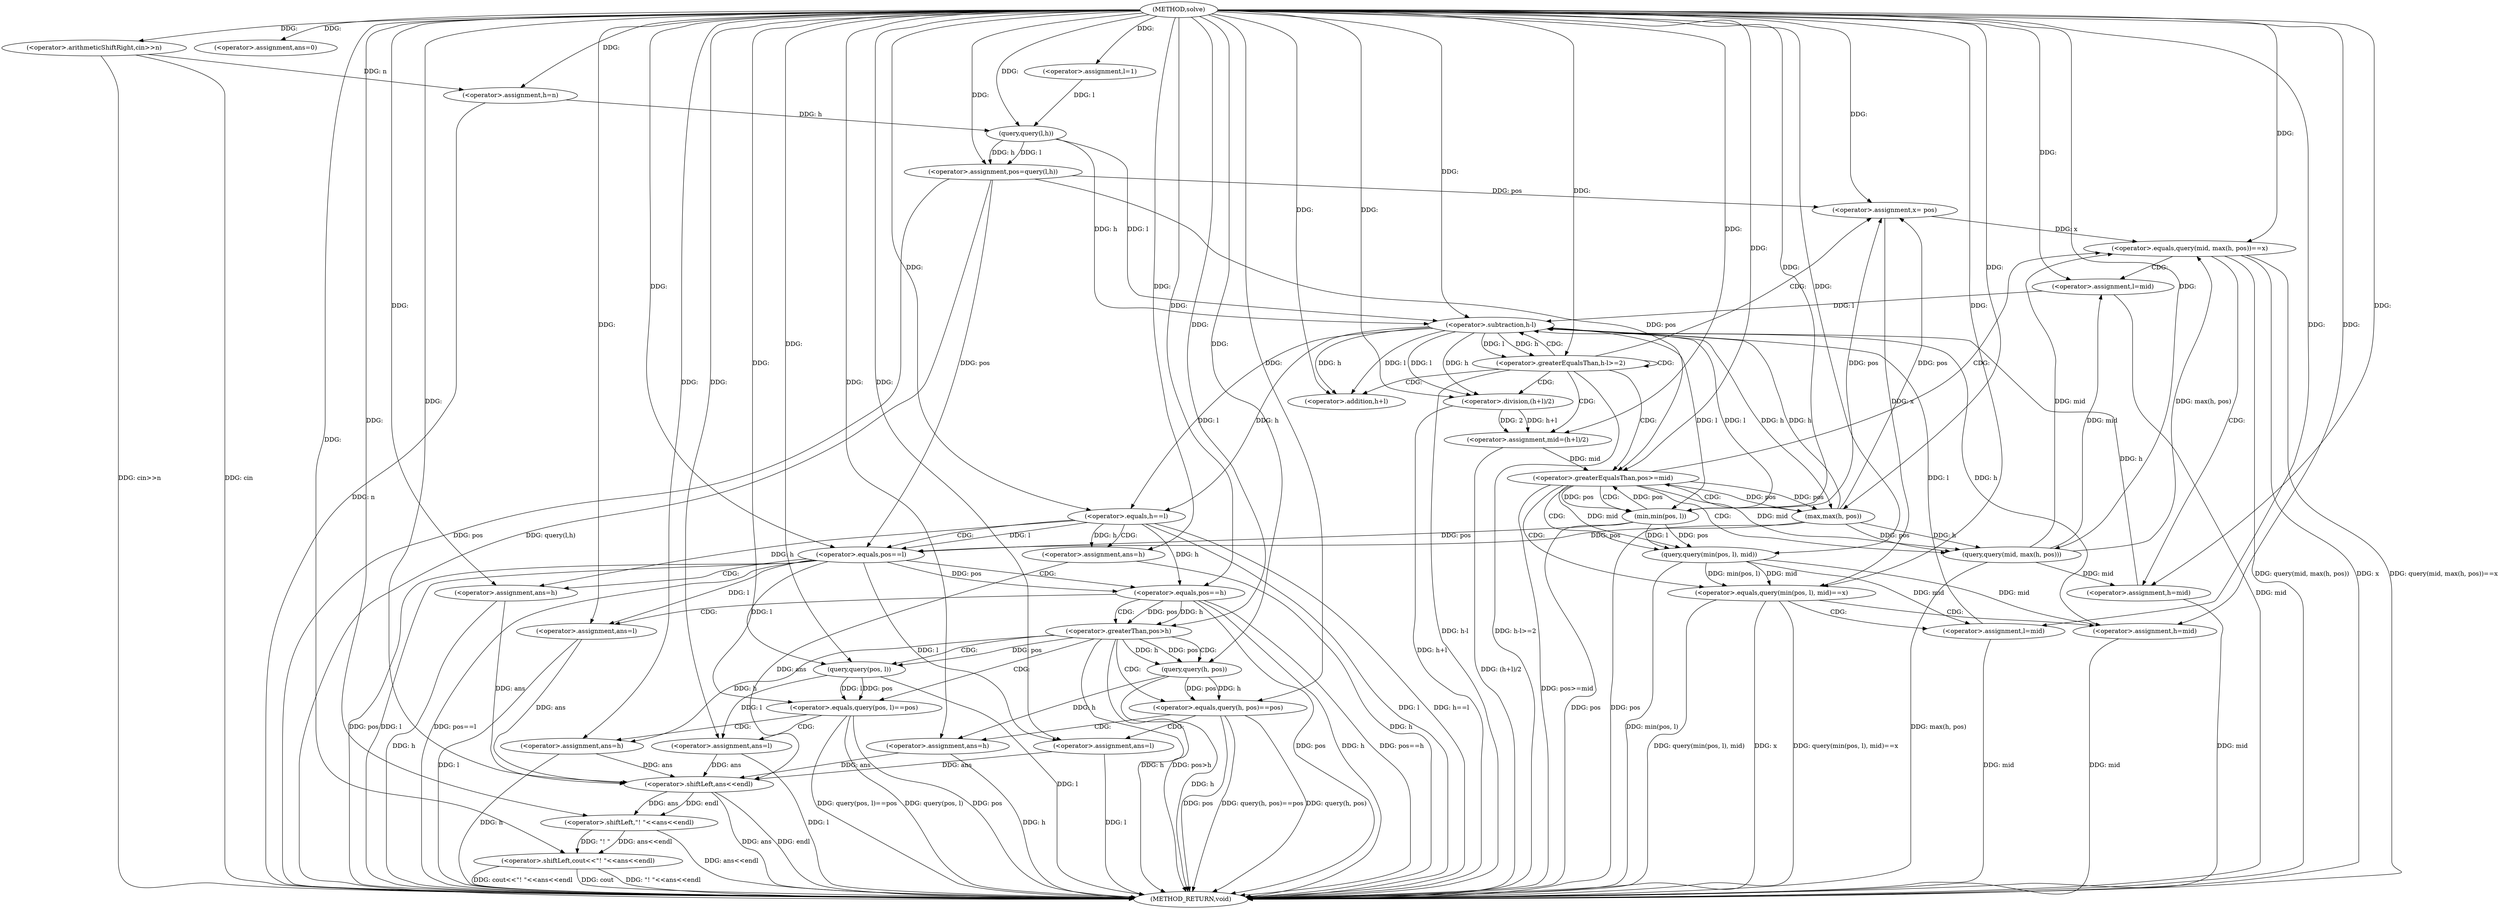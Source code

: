 digraph "solve" {  
"1000129" [label = "(METHOD,solve)" ]
"1000281" [label = "(METHOD_RETURN,void)" ]
"1000132" [label = "(<operator>.arithmeticShiftRight,cin>>n)" ]
"1000136" [label = "(<operator>.assignment,ans=0)" ]
"1000140" [label = "(<operator>.assignment,l=1)" ]
"1000144" [label = "(<operator>.assignment,h=n)" ]
"1000148" [label = "(<operator>.assignment,pos=query(l,h))" ]
"1000274" [label = "(<operator>.shiftLeft,cout<<\"! \"<<ans<<endl)" ]
"1000154" [label = "(<operator>.greaterEqualsThan,h-l>=2)" ]
"1000214" [label = "(<operator>.equals,h==l)" ]
"1000150" [label = "(query,query(l,h))" ]
"1000161" [label = "(<operator>.assignment,x= pos)" ]
"1000165" [label = "(<operator>.assignment,mid=(h+l)/2)" ]
"1000218" [label = "(<operator>.assignment,ans=h)" ]
"1000276" [label = "(<operator>.shiftLeft,\"! \"<<ans<<endl)" ]
"1000155" [label = "(<operator>.subtraction,h-l)" ]
"1000173" [label = "(<operator>.greaterEqualsThan,pos>=mid)" ]
"1000223" [label = "(<operator>.equals,pos==l)" ]
"1000278" [label = "(<operator>.shiftLeft,ans<<endl)" ]
"1000167" [label = "(<operator>.division,(h+l)/2)" ]
"1000227" [label = "(<operator>.assignment,ans=h)" ]
"1000168" [label = "(<operator>.addition,h+l)" ]
"1000178" [label = "(<operator>.equals,query(mid, max(h, pos))==x)" ]
"1000232" [label = "(<operator>.equals,pos==h)" ]
"1000186" [label = "(<operator>.assignment,l=mid)" ]
"1000197" [label = "(<operator>.equals,query(min(pos, l), mid)==x)" ]
"1000236" [label = "(<operator>.assignment,ans=l)" ]
"1000179" [label = "(query,query(mid, max(h, pos)))" ]
"1000191" [label = "(<operator>.assignment,h=mid)" ]
"1000205" [label = "(<operator>.assignment,h=mid)" ]
"1000181" [label = "(max,max(h, pos))" ]
"1000198" [label = "(query,query(min(pos, l), mid))" ]
"1000210" [label = "(<operator>.assignment,l=mid)" ]
"1000242" [label = "(<operator>.greaterThan,pos>h)" ]
"1000199" [label = "(min,min(pos, l))" ]
"1000247" [label = "(<operator>.equals,query(h, pos)==pos)" ]
"1000252" [label = "(<operator>.assignment,ans=h)" ]
"1000256" [label = "(<operator>.assignment,ans=l)" ]
"1000262" [label = "(<operator>.equals,query(pos, l)==pos)" ]
"1000267" [label = "(<operator>.assignment,ans=l)" ]
"1000248" [label = "(query,query(h, pos))" ]
"1000271" [label = "(<operator>.assignment,ans=h)" ]
"1000263" [label = "(query,query(pos, l))" ]
  "1000132" -> "1000281"  [ label = "DDG: cin>>n"] 
  "1000144" -> "1000281"  [ label = "DDG: n"] 
  "1000148" -> "1000281"  [ label = "DDG: pos"] 
  "1000148" -> "1000281"  [ label = "DDG: query(l,h)"] 
  "1000154" -> "1000281"  [ label = "DDG: h-l"] 
  "1000154" -> "1000281"  [ label = "DDG: h-l>=2"] 
  "1000214" -> "1000281"  [ label = "DDG: l"] 
  "1000214" -> "1000281"  [ label = "DDG: h==l"] 
  "1000223" -> "1000281"  [ label = "DDG: pos"] 
  "1000223" -> "1000281"  [ label = "DDG: l"] 
  "1000223" -> "1000281"  [ label = "DDG: pos==l"] 
  "1000232" -> "1000281"  [ label = "DDG: pos"] 
  "1000232" -> "1000281"  [ label = "DDG: h"] 
  "1000232" -> "1000281"  [ label = "DDG: pos==h"] 
  "1000242" -> "1000281"  [ label = "DDG: h"] 
  "1000242" -> "1000281"  [ label = "DDG: pos>h"] 
  "1000263" -> "1000281"  [ label = "DDG: l"] 
  "1000262" -> "1000281"  [ label = "DDG: query(pos, l)"] 
  "1000262" -> "1000281"  [ label = "DDG: pos"] 
  "1000262" -> "1000281"  [ label = "DDG: query(pos, l)==pos"] 
  "1000271" -> "1000281"  [ label = "DDG: h"] 
  "1000267" -> "1000281"  [ label = "DDG: l"] 
  "1000248" -> "1000281"  [ label = "DDG: h"] 
  "1000247" -> "1000281"  [ label = "DDG: query(h, pos)"] 
  "1000247" -> "1000281"  [ label = "DDG: pos"] 
  "1000247" -> "1000281"  [ label = "DDG: query(h, pos)==pos"] 
  "1000256" -> "1000281"  [ label = "DDG: l"] 
  "1000252" -> "1000281"  [ label = "DDG: h"] 
  "1000236" -> "1000281"  [ label = "DDG: l"] 
  "1000227" -> "1000281"  [ label = "DDG: h"] 
  "1000218" -> "1000281"  [ label = "DDG: h"] 
  "1000278" -> "1000281"  [ label = "DDG: ans"] 
  "1000276" -> "1000281"  [ label = "DDG: ans<<endl"] 
  "1000274" -> "1000281"  [ label = "DDG: \"! \"<<ans<<endl"] 
  "1000274" -> "1000281"  [ label = "DDG: cout<<\"! \"<<ans<<endl"] 
  "1000167" -> "1000281"  [ label = "DDG: h+l"] 
  "1000165" -> "1000281"  [ label = "DDG: (h+l)/2"] 
  "1000173" -> "1000281"  [ label = "DDG: pos>=mid"] 
  "1000199" -> "1000281"  [ label = "DDG: pos"] 
  "1000198" -> "1000281"  [ label = "DDG: min(pos, l)"] 
  "1000197" -> "1000281"  [ label = "DDG: query(min(pos, l), mid)"] 
  "1000197" -> "1000281"  [ label = "DDG: x"] 
  "1000197" -> "1000281"  [ label = "DDG: query(min(pos, l), mid)==x"] 
  "1000210" -> "1000281"  [ label = "DDG: mid"] 
  "1000205" -> "1000281"  [ label = "DDG: mid"] 
  "1000181" -> "1000281"  [ label = "DDG: pos"] 
  "1000179" -> "1000281"  [ label = "DDG: max(h, pos)"] 
  "1000178" -> "1000281"  [ label = "DDG: query(mid, max(h, pos))"] 
  "1000178" -> "1000281"  [ label = "DDG: x"] 
  "1000178" -> "1000281"  [ label = "DDG: query(mid, max(h, pos))==x"] 
  "1000191" -> "1000281"  [ label = "DDG: mid"] 
  "1000186" -> "1000281"  [ label = "DDG: mid"] 
  "1000278" -> "1000281"  [ label = "DDG: endl"] 
  "1000132" -> "1000281"  [ label = "DDG: cin"] 
  "1000274" -> "1000281"  [ label = "DDG: cout"] 
  "1000129" -> "1000136"  [ label = "DDG: "] 
  "1000129" -> "1000140"  [ label = "DDG: "] 
  "1000132" -> "1000144"  [ label = "DDG: n"] 
  "1000129" -> "1000144"  [ label = "DDG: "] 
  "1000150" -> "1000148"  [ label = "DDG: l"] 
  "1000150" -> "1000148"  [ label = "DDG: h"] 
  "1000129" -> "1000132"  [ label = "DDG: "] 
  "1000129" -> "1000148"  [ label = "DDG: "] 
  "1000129" -> "1000274"  [ label = "DDG: "] 
  "1000276" -> "1000274"  [ label = "DDG: ans<<endl"] 
  "1000276" -> "1000274"  [ label = "DDG: \"! \""] 
  "1000140" -> "1000150"  [ label = "DDG: l"] 
  "1000129" -> "1000150"  [ label = "DDG: "] 
  "1000144" -> "1000150"  [ label = "DDG: h"] 
  "1000155" -> "1000154"  [ label = "DDG: h"] 
  "1000155" -> "1000154"  [ label = "DDG: l"] 
  "1000129" -> "1000154"  [ label = "DDG: "] 
  "1000148" -> "1000161"  [ label = "DDG: pos"] 
  "1000199" -> "1000161"  [ label = "DDG: pos"] 
  "1000181" -> "1000161"  [ label = "DDG: pos"] 
  "1000129" -> "1000161"  [ label = "DDG: "] 
  "1000167" -> "1000165"  [ label = "DDG: h+l"] 
  "1000167" -> "1000165"  [ label = "DDG: 2"] 
  "1000155" -> "1000214"  [ label = "DDG: h"] 
  "1000129" -> "1000214"  [ label = "DDG: "] 
  "1000155" -> "1000214"  [ label = "DDG: l"] 
  "1000214" -> "1000218"  [ label = "DDG: h"] 
  "1000129" -> "1000218"  [ label = "DDG: "] 
  "1000129" -> "1000276"  [ label = "DDG: "] 
  "1000278" -> "1000276"  [ label = "DDG: ans"] 
  "1000278" -> "1000276"  [ label = "DDG: endl"] 
  "1000150" -> "1000155"  [ label = "DDG: h"] 
  "1000205" -> "1000155"  [ label = "DDG: h"] 
  "1000181" -> "1000155"  [ label = "DDG: h"] 
  "1000191" -> "1000155"  [ label = "DDG: h"] 
  "1000129" -> "1000155"  [ label = "DDG: "] 
  "1000150" -> "1000155"  [ label = "DDG: l"] 
  "1000199" -> "1000155"  [ label = "DDG: l"] 
  "1000210" -> "1000155"  [ label = "DDG: l"] 
  "1000186" -> "1000155"  [ label = "DDG: l"] 
  "1000129" -> "1000165"  [ label = "DDG: "] 
  "1000271" -> "1000278"  [ label = "DDG: ans"] 
  "1000267" -> "1000278"  [ label = "DDG: ans"] 
  "1000256" -> "1000278"  [ label = "DDG: ans"] 
  "1000252" -> "1000278"  [ label = "DDG: ans"] 
  "1000236" -> "1000278"  [ label = "DDG: ans"] 
  "1000227" -> "1000278"  [ label = "DDG: ans"] 
  "1000218" -> "1000278"  [ label = "DDG: ans"] 
  "1000129" -> "1000278"  [ label = "DDG: "] 
  "1000155" -> "1000167"  [ label = "DDG: l"] 
  "1000129" -> "1000167"  [ label = "DDG: "] 
  "1000155" -> "1000167"  [ label = "DDG: h"] 
  "1000129" -> "1000173"  [ label = "DDG: "] 
  "1000148" -> "1000173"  [ label = "DDG: pos"] 
  "1000199" -> "1000173"  [ label = "DDG: pos"] 
  "1000181" -> "1000173"  [ label = "DDG: pos"] 
  "1000165" -> "1000173"  [ label = "DDG: mid"] 
  "1000148" -> "1000223"  [ label = "DDG: pos"] 
  "1000199" -> "1000223"  [ label = "DDG: pos"] 
  "1000181" -> "1000223"  [ label = "DDG: pos"] 
  "1000129" -> "1000223"  [ label = "DDG: "] 
  "1000214" -> "1000223"  [ label = "DDG: l"] 
  "1000214" -> "1000227"  [ label = "DDG: h"] 
  "1000129" -> "1000227"  [ label = "DDG: "] 
  "1000155" -> "1000168"  [ label = "DDG: h"] 
  "1000129" -> "1000168"  [ label = "DDG: "] 
  "1000155" -> "1000168"  [ label = "DDG: l"] 
  "1000179" -> "1000178"  [ label = "DDG: mid"] 
  "1000179" -> "1000178"  [ label = "DDG: max(h, pos)"] 
  "1000161" -> "1000178"  [ label = "DDG: x"] 
  "1000129" -> "1000178"  [ label = "DDG: "] 
  "1000179" -> "1000186"  [ label = "DDG: mid"] 
  "1000129" -> "1000186"  [ label = "DDG: "] 
  "1000223" -> "1000232"  [ label = "DDG: pos"] 
  "1000129" -> "1000232"  [ label = "DDG: "] 
  "1000214" -> "1000232"  [ label = "DDG: h"] 
  "1000223" -> "1000236"  [ label = "DDG: l"] 
  "1000129" -> "1000236"  [ label = "DDG: "] 
  "1000173" -> "1000179"  [ label = "DDG: mid"] 
  "1000129" -> "1000179"  [ label = "DDG: "] 
  "1000181" -> "1000179"  [ label = "DDG: h"] 
  "1000181" -> "1000179"  [ label = "DDG: pos"] 
  "1000179" -> "1000191"  [ label = "DDG: mid"] 
  "1000129" -> "1000191"  [ label = "DDG: "] 
  "1000198" -> "1000197"  [ label = "DDG: mid"] 
  "1000198" -> "1000197"  [ label = "DDG: min(pos, l)"] 
  "1000161" -> "1000197"  [ label = "DDG: x"] 
  "1000129" -> "1000197"  [ label = "DDG: "] 
  "1000198" -> "1000205"  [ label = "DDG: mid"] 
  "1000129" -> "1000205"  [ label = "DDG: "] 
  "1000129" -> "1000181"  [ label = "DDG: "] 
  "1000155" -> "1000181"  [ label = "DDG: h"] 
  "1000173" -> "1000181"  [ label = "DDG: pos"] 
  "1000199" -> "1000198"  [ label = "DDG: l"] 
  "1000199" -> "1000198"  [ label = "DDG: pos"] 
  "1000173" -> "1000198"  [ label = "DDG: mid"] 
  "1000129" -> "1000198"  [ label = "DDG: "] 
  "1000198" -> "1000210"  [ label = "DDG: mid"] 
  "1000129" -> "1000210"  [ label = "DDG: "] 
  "1000173" -> "1000199"  [ label = "DDG: pos"] 
  "1000129" -> "1000199"  [ label = "DDG: "] 
  "1000155" -> "1000199"  [ label = "DDG: l"] 
  "1000232" -> "1000242"  [ label = "DDG: pos"] 
  "1000129" -> "1000242"  [ label = "DDG: "] 
  "1000232" -> "1000242"  [ label = "DDG: h"] 
  "1000248" -> "1000252"  [ label = "DDG: h"] 
  "1000129" -> "1000252"  [ label = "DDG: "] 
  "1000248" -> "1000247"  [ label = "DDG: pos"] 
  "1000248" -> "1000247"  [ label = "DDG: h"] 
  "1000129" -> "1000247"  [ label = "DDG: "] 
  "1000223" -> "1000256"  [ label = "DDG: l"] 
  "1000129" -> "1000256"  [ label = "DDG: "] 
  "1000263" -> "1000267"  [ label = "DDG: l"] 
  "1000129" -> "1000267"  [ label = "DDG: "] 
  "1000242" -> "1000248"  [ label = "DDG: h"] 
  "1000129" -> "1000248"  [ label = "DDG: "] 
  "1000242" -> "1000248"  [ label = "DDG: pos"] 
  "1000263" -> "1000262"  [ label = "DDG: l"] 
  "1000263" -> "1000262"  [ label = "DDG: pos"] 
  "1000129" -> "1000262"  [ label = "DDG: "] 
  "1000242" -> "1000271"  [ label = "DDG: h"] 
  "1000129" -> "1000271"  [ label = "DDG: "] 
  "1000242" -> "1000263"  [ label = "DDG: pos"] 
  "1000129" -> "1000263"  [ label = "DDG: "] 
  "1000223" -> "1000263"  [ label = "DDG: l"] 
  "1000154" -> "1000161"  [ label = "CDG: "] 
  "1000154" -> "1000165"  [ label = "CDG: "] 
  "1000154" -> "1000168"  [ label = "CDG: "] 
  "1000154" -> "1000167"  [ label = "CDG: "] 
  "1000154" -> "1000173"  [ label = "CDG: "] 
  "1000154" -> "1000155"  [ label = "CDG: "] 
  "1000154" -> "1000154"  [ label = "CDG: "] 
  "1000214" -> "1000218"  [ label = "CDG: "] 
  "1000214" -> "1000223"  [ label = "CDG: "] 
  "1000173" -> "1000199"  [ label = "CDG: "] 
  "1000173" -> "1000197"  [ label = "CDG: "] 
  "1000173" -> "1000178"  [ label = "CDG: "] 
  "1000173" -> "1000179"  [ label = "CDG: "] 
  "1000173" -> "1000198"  [ label = "CDG: "] 
  "1000173" -> "1000181"  [ label = "CDG: "] 
  "1000223" -> "1000227"  [ label = "CDG: "] 
  "1000223" -> "1000232"  [ label = "CDG: "] 
  "1000178" -> "1000191"  [ label = "CDG: "] 
  "1000178" -> "1000186"  [ label = "CDG: "] 
  "1000232" -> "1000236"  [ label = "CDG: "] 
  "1000232" -> "1000242"  [ label = "CDG: "] 
  "1000197" -> "1000210"  [ label = "CDG: "] 
  "1000197" -> "1000205"  [ label = "CDG: "] 
  "1000242" -> "1000247"  [ label = "CDG: "] 
  "1000242" -> "1000263"  [ label = "CDG: "] 
  "1000242" -> "1000262"  [ label = "CDG: "] 
  "1000242" -> "1000248"  [ label = "CDG: "] 
  "1000247" -> "1000252"  [ label = "CDG: "] 
  "1000247" -> "1000256"  [ label = "CDG: "] 
  "1000262" -> "1000271"  [ label = "CDG: "] 
  "1000262" -> "1000267"  [ label = "CDG: "] 
}
